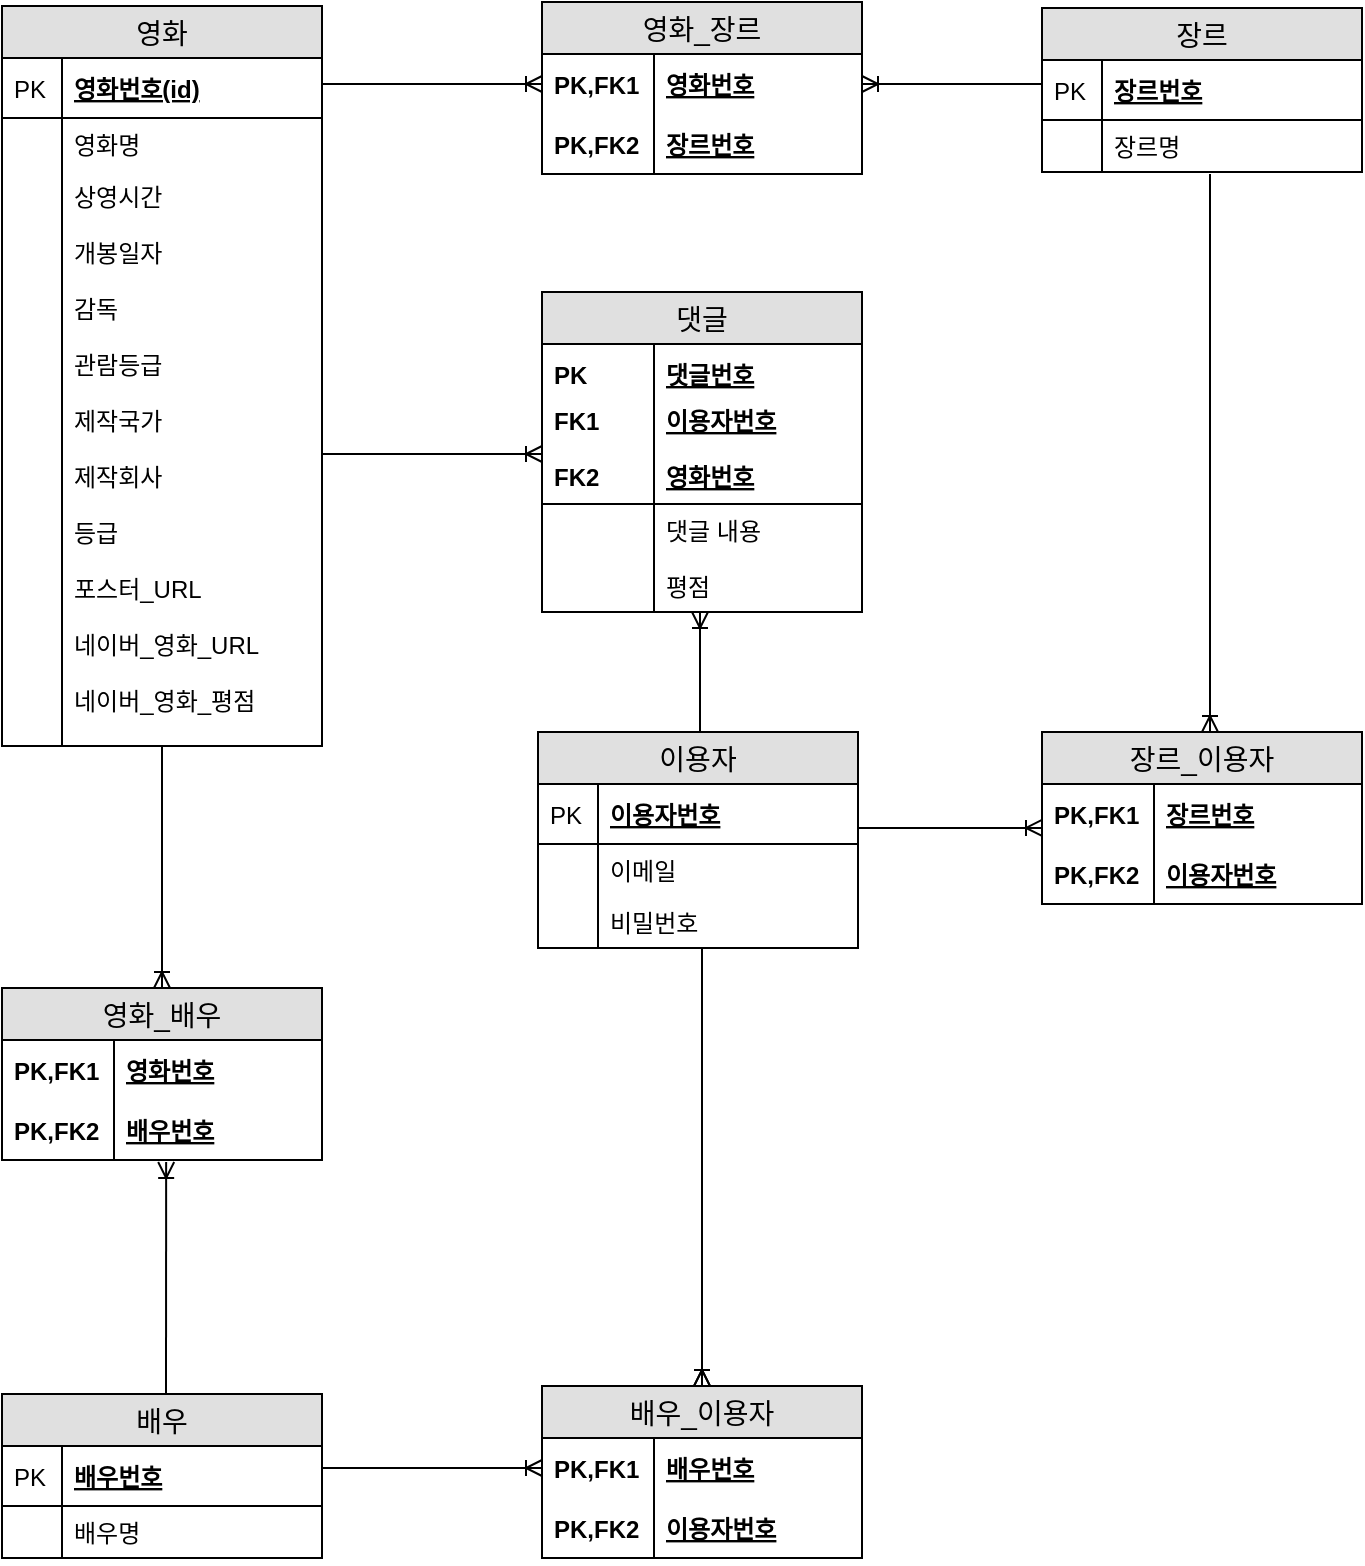 <mxfile version="10.6.7" type="device"><diagram id="ijg0aQrv9a7E0Wds8Syi" name="Page-1"><mxGraphModel dx="1394" dy="747" grid="1" gridSize="10" guides="1" tooltips="1" connect="1" arrows="1" fold="1" page="1" pageScale="1" pageWidth="827" pageHeight="1169" math="0" shadow="0"><root><mxCell id="0"/><mxCell id="1" parent="0"/><mxCell id="GobXWqSGwk4i5MLNlc8Y-6" value="영화" style="swimlane;fontStyle=0;childLayout=stackLayout;horizontal=1;startSize=26;fillColor=#e0e0e0;horizontalStack=0;resizeParent=1;resizeParentMax=0;resizeLast=0;collapsible=1;marginBottom=0;swimlaneFillColor=#ffffff;align=center;fontSize=14;" vertex="1" parent="1"><mxGeometry x="80" y="79" width="160" height="370" as="geometry"/></mxCell><mxCell id="GobXWqSGwk4i5MLNlc8Y-7" value="영화번호(id)" style="shape=partialRectangle;top=0;left=0;right=0;bottom=1;align=left;verticalAlign=middle;fillColor=none;spacingLeft=34;spacingRight=4;overflow=hidden;rotatable=0;points=[[0,0.5],[1,0.5]];portConstraint=eastwest;dropTarget=0;fontStyle=5;fontSize=12;" vertex="1" parent="GobXWqSGwk4i5MLNlc8Y-6"><mxGeometry y="26" width="160" height="30" as="geometry"/></mxCell><mxCell id="GobXWqSGwk4i5MLNlc8Y-8" value="PK" style="shape=partialRectangle;top=0;left=0;bottom=0;fillColor=none;align=left;verticalAlign=middle;spacingLeft=4;spacingRight=4;overflow=hidden;rotatable=0;points=[];portConstraint=eastwest;part=1;fontSize=12;" vertex="1" connectable="0" parent="GobXWqSGwk4i5MLNlc8Y-7"><mxGeometry width="30" height="30" as="geometry"/></mxCell><mxCell id="GobXWqSGwk4i5MLNlc8Y-9" value="영화명" style="shape=partialRectangle;top=0;left=0;right=0;bottom=0;align=left;verticalAlign=top;fillColor=none;spacingLeft=34;spacingRight=4;overflow=hidden;rotatable=0;points=[[0,0.5],[1,0.5]];portConstraint=eastwest;dropTarget=0;fontSize=12;" vertex="1" parent="GobXWqSGwk4i5MLNlc8Y-6"><mxGeometry y="56" width="160" height="26" as="geometry"/></mxCell><mxCell id="GobXWqSGwk4i5MLNlc8Y-10" value="" style="shape=partialRectangle;top=0;left=0;bottom=0;fillColor=none;align=left;verticalAlign=top;spacingLeft=4;spacingRight=4;overflow=hidden;rotatable=0;points=[];portConstraint=eastwest;part=1;fontSize=12;" vertex="1" connectable="0" parent="GobXWqSGwk4i5MLNlc8Y-9"><mxGeometry width="30" height="26" as="geometry"/></mxCell><mxCell id="GobXWqSGwk4i5MLNlc8Y-11" value="상영시간" style="shape=partialRectangle;top=0;left=0;right=0;bottom=0;align=left;verticalAlign=top;fillColor=none;spacingLeft=34;spacingRight=4;overflow=hidden;rotatable=0;points=[[0,0.5],[1,0.5]];portConstraint=eastwest;dropTarget=0;fontSize=12;" vertex="1" parent="GobXWqSGwk4i5MLNlc8Y-6"><mxGeometry y="82" width="160" height="28" as="geometry"/></mxCell><mxCell id="GobXWqSGwk4i5MLNlc8Y-12" value="" style="shape=partialRectangle;top=0;left=0;bottom=0;fillColor=none;align=left;verticalAlign=top;spacingLeft=4;spacingRight=4;overflow=hidden;rotatable=0;points=[];portConstraint=eastwest;part=1;fontSize=12;" vertex="1" connectable="0" parent="GobXWqSGwk4i5MLNlc8Y-11"><mxGeometry width="30" height="28" as="geometry"/></mxCell><mxCell id="GobXWqSGwk4i5MLNlc8Y-13" value="개봉일자&#10;" style="shape=partialRectangle;top=0;left=0;right=0;bottom=0;align=left;verticalAlign=top;fillColor=none;spacingLeft=34;spacingRight=4;overflow=hidden;rotatable=0;points=[[0,0.5],[1,0.5]];portConstraint=eastwest;dropTarget=0;fontSize=12;" vertex="1" parent="GobXWqSGwk4i5MLNlc8Y-6"><mxGeometry y="110" width="160" height="28" as="geometry"/></mxCell><mxCell id="GobXWqSGwk4i5MLNlc8Y-14" value="" style="shape=partialRectangle;top=0;left=0;bottom=0;fillColor=none;align=left;verticalAlign=top;spacingLeft=4;spacingRight=4;overflow=hidden;rotatable=0;points=[];portConstraint=eastwest;part=1;fontSize=12;" vertex="1" connectable="0" parent="GobXWqSGwk4i5MLNlc8Y-13"><mxGeometry width="30" height="28" as="geometry"/></mxCell><mxCell id="GobXWqSGwk4i5MLNlc8Y-15" value="감독&#10;&#10;관람등급&#10;&#10;제작국가&#10;&#10;제작회사&#10;&#10;등급&#10;&#10;포스터_URL&#10;&#10;네이버_영화_URL&#10;&#10;네이버_영화_평점&#10;" style="shape=partialRectangle;top=0;left=0;right=0;bottom=0;align=left;verticalAlign=top;fillColor=none;spacingLeft=34;spacingRight=4;overflow=hidden;rotatable=0;points=[[0,0.5],[1,0.5]];portConstraint=eastwest;dropTarget=0;fontSize=12;" vertex="1" parent="GobXWqSGwk4i5MLNlc8Y-6"><mxGeometry y="138" width="160" height="232" as="geometry"/></mxCell><mxCell id="GobXWqSGwk4i5MLNlc8Y-16" value="" style="shape=partialRectangle;top=0;left=0;bottom=0;fillColor=none;align=left;verticalAlign=top;spacingLeft=4;spacingRight=4;overflow=hidden;rotatable=0;points=[];portConstraint=eastwest;part=1;fontSize=12;" vertex="1" connectable="0" parent="GobXWqSGwk4i5MLNlc8Y-15"><mxGeometry width="30" height="232.0" as="geometry"/></mxCell><mxCell id="GobXWqSGwk4i5MLNlc8Y-32" value="영화_장르" style="swimlane;fontStyle=0;childLayout=stackLayout;horizontal=1;startSize=26;fillColor=#e0e0e0;horizontalStack=0;resizeParent=1;resizeParentMax=0;resizeLast=0;collapsible=1;marginBottom=0;swimlaneFillColor=#ffffff;align=center;fontSize=14;" vertex="1" parent="1"><mxGeometry x="350" y="77" width="160" height="86" as="geometry"/></mxCell><mxCell id="GobXWqSGwk4i5MLNlc8Y-33" value="영화번호" style="shape=partialRectangle;top=0;left=0;right=0;bottom=0;align=left;verticalAlign=middle;fillColor=none;spacingLeft=60;spacingRight=4;overflow=hidden;rotatable=0;points=[[0,0.5],[1,0.5]];portConstraint=eastwest;dropTarget=0;fontStyle=5;fontSize=12;" vertex="1" parent="GobXWqSGwk4i5MLNlc8Y-32"><mxGeometry y="26" width="160" height="30" as="geometry"/></mxCell><mxCell id="GobXWqSGwk4i5MLNlc8Y-34" value="PK,FK1" style="shape=partialRectangle;fontStyle=1;top=0;left=0;bottom=0;fillColor=none;align=left;verticalAlign=middle;spacingLeft=4;spacingRight=4;overflow=hidden;rotatable=0;points=[];portConstraint=eastwest;part=1;fontSize=12;" vertex="1" connectable="0" parent="GobXWqSGwk4i5MLNlc8Y-33"><mxGeometry width="56" height="30" as="geometry"/></mxCell><mxCell id="GobXWqSGwk4i5MLNlc8Y-35" value="장르번호" style="shape=partialRectangle;top=0;left=0;right=0;bottom=1;align=left;verticalAlign=middle;fillColor=none;spacingLeft=60;spacingRight=4;overflow=hidden;rotatable=0;points=[[0,0.5],[1,0.5]];portConstraint=eastwest;dropTarget=0;fontStyle=5;fontSize=12;" vertex="1" parent="GobXWqSGwk4i5MLNlc8Y-32"><mxGeometry y="56" width="160" height="30" as="geometry"/></mxCell><mxCell id="GobXWqSGwk4i5MLNlc8Y-36" value="PK,FK2" style="shape=partialRectangle;fontStyle=1;top=0;left=0;bottom=0;fillColor=none;align=left;verticalAlign=middle;spacingLeft=4;spacingRight=4;overflow=hidden;rotatable=0;points=[];portConstraint=eastwest;part=1;fontSize=12;" vertex="1" connectable="0" parent="GobXWqSGwk4i5MLNlc8Y-35"><mxGeometry width="56" height="30" as="geometry"/></mxCell><mxCell id="GobXWqSGwk4i5MLNlc8Y-39" value="장르" style="swimlane;fontStyle=0;childLayout=stackLayout;horizontal=1;startSize=26;fillColor=#e0e0e0;horizontalStack=0;resizeParent=1;resizeParentMax=0;resizeLast=0;collapsible=1;marginBottom=0;swimlaneFillColor=#ffffff;align=center;fontSize=14;" vertex="1" parent="1"><mxGeometry x="600" y="80" width="160" height="82" as="geometry"/></mxCell><mxCell id="GobXWqSGwk4i5MLNlc8Y-40" value="장르번호" style="shape=partialRectangle;top=0;left=0;right=0;bottom=1;align=left;verticalAlign=middle;fillColor=none;spacingLeft=34;spacingRight=4;overflow=hidden;rotatable=0;points=[[0,0.5],[1,0.5]];portConstraint=eastwest;dropTarget=0;fontStyle=5;fontSize=12;" vertex="1" parent="GobXWqSGwk4i5MLNlc8Y-39"><mxGeometry y="26" width="160" height="30" as="geometry"/></mxCell><mxCell id="GobXWqSGwk4i5MLNlc8Y-41" value="PK" style="shape=partialRectangle;top=0;left=0;bottom=0;fillColor=none;align=left;verticalAlign=middle;spacingLeft=4;spacingRight=4;overflow=hidden;rotatable=0;points=[];portConstraint=eastwest;part=1;fontSize=12;" vertex="1" connectable="0" parent="GobXWqSGwk4i5MLNlc8Y-40"><mxGeometry width="30" height="30" as="geometry"/></mxCell><mxCell id="GobXWqSGwk4i5MLNlc8Y-42" value="장르명" style="shape=partialRectangle;top=0;left=0;right=0;bottom=0;align=left;verticalAlign=top;fillColor=none;spacingLeft=34;spacingRight=4;overflow=hidden;rotatable=0;points=[[0,0.5],[1,0.5]];portConstraint=eastwest;dropTarget=0;fontSize=12;" vertex="1" parent="GobXWqSGwk4i5MLNlc8Y-39"><mxGeometry y="56" width="160" height="26" as="geometry"/></mxCell><mxCell id="GobXWqSGwk4i5MLNlc8Y-43" value="" style="shape=partialRectangle;top=0;left=0;bottom=0;fillColor=none;align=left;verticalAlign=top;spacingLeft=4;spacingRight=4;overflow=hidden;rotatable=0;points=[];portConstraint=eastwest;part=1;fontSize=12;" vertex="1" connectable="0" parent="GobXWqSGwk4i5MLNlc8Y-42"><mxGeometry width="30" height="26" as="geometry"/></mxCell><mxCell id="GobXWqSGwk4i5MLNlc8Y-50" value="댓글" style="swimlane;fontStyle=0;childLayout=stackLayout;horizontal=1;startSize=26;fillColor=#e0e0e0;horizontalStack=0;resizeParent=1;resizeParentMax=0;resizeLast=0;collapsible=1;marginBottom=0;swimlaneFillColor=#ffffff;align=center;fontSize=14;" vertex="1" parent="1"><mxGeometry x="350" y="222" width="160" height="160" as="geometry"/></mxCell><mxCell id="GobXWqSGwk4i5MLNlc8Y-51" value="댓글번호" style="shape=partialRectangle;top=0;left=0;right=0;bottom=0;align=left;verticalAlign=middle;fillColor=none;spacingLeft=60;spacingRight=4;overflow=hidden;rotatable=0;points=[[0,0.5],[1,0.5]];portConstraint=eastwest;dropTarget=0;fontStyle=5;fontSize=12;" vertex="1" parent="GobXWqSGwk4i5MLNlc8Y-50"><mxGeometry y="26" width="160" height="30" as="geometry"/></mxCell><mxCell id="GobXWqSGwk4i5MLNlc8Y-52" value="PK" style="shape=partialRectangle;fontStyle=1;top=0;left=0;bottom=0;fillColor=none;align=left;verticalAlign=middle;spacingLeft=4;spacingRight=4;overflow=hidden;rotatable=0;points=[];portConstraint=eastwest;part=1;fontSize=12;" vertex="1" connectable="0" parent="GobXWqSGwk4i5MLNlc8Y-51"><mxGeometry width="56" height="30" as="geometry"/></mxCell><mxCell id="GobXWqSGwk4i5MLNlc8Y-53" value="이용자번호&#10;&#10;영화번호&#10;" style="shape=partialRectangle;top=0;left=0;right=0;bottom=1;align=left;verticalAlign=middle;fillColor=none;spacingLeft=60;spacingRight=4;overflow=hidden;rotatable=0;points=[[0,0.5],[1,0.5]];portConstraint=eastwest;dropTarget=0;fontStyle=5;fontSize=12;" vertex="1" parent="GobXWqSGwk4i5MLNlc8Y-50"><mxGeometry y="56" width="160" height="50" as="geometry"/></mxCell><mxCell id="GobXWqSGwk4i5MLNlc8Y-54" value="FK1&#10;&#10;FK2&#10;" style="shape=partialRectangle;fontStyle=1;top=0;left=0;bottom=0;fillColor=none;align=left;verticalAlign=middle;spacingLeft=4;spacingRight=4;overflow=hidden;rotatable=0;points=[];portConstraint=eastwest;part=1;fontSize=12;" vertex="1" connectable="0" parent="GobXWqSGwk4i5MLNlc8Y-53"><mxGeometry width="56" height="50" as="geometry"/></mxCell><mxCell id="GobXWqSGwk4i5MLNlc8Y-55" value="댓글 내용&#10;&#10;평점&#10;" style="shape=partialRectangle;top=0;left=0;right=0;bottom=0;align=left;verticalAlign=top;fillColor=none;spacingLeft=60;spacingRight=4;overflow=hidden;rotatable=0;points=[[0,0.5],[1,0.5]];portConstraint=eastwest;dropTarget=0;fontSize=12;" vertex="1" parent="GobXWqSGwk4i5MLNlc8Y-50"><mxGeometry y="106" width="160" height="54" as="geometry"/></mxCell><mxCell id="GobXWqSGwk4i5MLNlc8Y-56" value="" style="shape=partialRectangle;top=0;left=0;bottom=0;fillColor=none;align=left;verticalAlign=top;spacingLeft=4;spacingRight=4;overflow=hidden;rotatable=0;points=[];portConstraint=eastwest;part=1;fontSize=12;" vertex="1" connectable="0" parent="GobXWqSGwk4i5MLNlc8Y-55"><mxGeometry width="56" height="54.0" as="geometry"/></mxCell><mxCell id="GobXWqSGwk4i5MLNlc8Y-57" value="이용자" style="swimlane;fontStyle=0;childLayout=stackLayout;horizontal=1;startSize=26;fillColor=#e0e0e0;horizontalStack=0;resizeParent=1;resizeParentMax=0;resizeLast=0;collapsible=1;marginBottom=0;swimlaneFillColor=#ffffff;align=center;fontSize=14;" vertex="1" parent="1"><mxGeometry x="348" y="442" width="160" height="108" as="geometry"/></mxCell><mxCell id="GobXWqSGwk4i5MLNlc8Y-58" value="이용자번호" style="shape=partialRectangle;top=0;left=0;right=0;bottom=1;align=left;verticalAlign=middle;fillColor=none;spacingLeft=34;spacingRight=4;overflow=hidden;rotatable=0;points=[[0,0.5],[1,0.5]];portConstraint=eastwest;dropTarget=0;fontStyle=5;fontSize=12;" vertex="1" parent="GobXWqSGwk4i5MLNlc8Y-57"><mxGeometry y="26" width="160" height="30" as="geometry"/></mxCell><mxCell id="GobXWqSGwk4i5MLNlc8Y-59" value="PK" style="shape=partialRectangle;top=0;left=0;bottom=0;fillColor=none;align=left;verticalAlign=middle;spacingLeft=4;spacingRight=4;overflow=hidden;rotatable=0;points=[];portConstraint=eastwest;part=1;fontSize=12;" vertex="1" connectable="0" parent="GobXWqSGwk4i5MLNlc8Y-58"><mxGeometry width="30" height="30" as="geometry"/></mxCell><mxCell id="GobXWqSGwk4i5MLNlc8Y-60" value="이메일" style="shape=partialRectangle;top=0;left=0;right=0;bottom=0;align=left;verticalAlign=top;fillColor=none;spacingLeft=34;spacingRight=4;overflow=hidden;rotatable=0;points=[[0,0.5],[1,0.5]];portConstraint=eastwest;dropTarget=0;fontSize=12;" vertex="1" parent="GobXWqSGwk4i5MLNlc8Y-57"><mxGeometry y="56" width="160" height="26" as="geometry"/></mxCell><mxCell id="GobXWqSGwk4i5MLNlc8Y-61" value="" style="shape=partialRectangle;top=0;left=0;bottom=0;fillColor=none;align=left;verticalAlign=top;spacingLeft=4;spacingRight=4;overflow=hidden;rotatable=0;points=[];portConstraint=eastwest;part=1;fontSize=12;" vertex="1" connectable="0" parent="GobXWqSGwk4i5MLNlc8Y-60"><mxGeometry width="30" height="26" as="geometry"/></mxCell><mxCell id="GobXWqSGwk4i5MLNlc8Y-62" value="비밀번호" style="shape=partialRectangle;top=0;left=0;right=0;bottom=0;align=left;verticalAlign=top;fillColor=none;spacingLeft=34;spacingRight=4;overflow=hidden;rotatable=0;points=[[0,0.5],[1,0.5]];portConstraint=eastwest;dropTarget=0;fontSize=12;" vertex="1" parent="GobXWqSGwk4i5MLNlc8Y-57"><mxGeometry y="82" width="160" height="26" as="geometry"/></mxCell><mxCell id="GobXWqSGwk4i5MLNlc8Y-63" value="" style="shape=partialRectangle;top=0;left=0;bottom=0;fillColor=none;align=left;verticalAlign=top;spacingLeft=4;spacingRight=4;overflow=hidden;rotatable=0;points=[];portConstraint=eastwest;part=1;fontSize=12;" vertex="1" connectable="0" parent="GobXWqSGwk4i5MLNlc8Y-62"><mxGeometry width="30" height="26" as="geometry"/></mxCell><mxCell id="GobXWqSGwk4i5MLNlc8Y-79" value="배우" style="swimlane;fontStyle=0;childLayout=stackLayout;horizontal=1;startSize=26;fillColor=#e0e0e0;horizontalStack=0;resizeParent=1;resizeParentMax=0;resizeLast=0;collapsible=1;marginBottom=0;swimlaneFillColor=#ffffff;align=center;fontSize=14;" vertex="1" parent="1"><mxGeometry x="80" y="773" width="160" height="82" as="geometry"/></mxCell><mxCell id="GobXWqSGwk4i5MLNlc8Y-80" value="배우번호" style="shape=partialRectangle;top=0;left=0;right=0;bottom=1;align=left;verticalAlign=middle;fillColor=none;spacingLeft=34;spacingRight=4;overflow=hidden;rotatable=0;points=[[0,0.5],[1,0.5]];portConstraint=eastwest;dropTarget=0;fontStyle=5;fontSize=12;" vertex="1" parent="GobXWqSGwk4i5MLNlc8Y-79"><mxGeometry y="26" width="160" height="30" as="geometry"/></mxCell><mxCell id="GobXWqSGwk4i5MLNlc8Y-81" value="PK" style="shape=partialRectangle;top=0;left=0;bottom=0;fillColor=none;align=left;verticalAlign=middle;spacingLeft=4;spacingRight=4;overflow=hidden;rotatable=0;points=[];portConstraint=eastwest;part=1;fontSize=12;" vertex="1" connectable="0" parent="GobXWqSGwk4i5MLNlc8Y-80"><mxGeometry width="30" height="30" as="geometry"/></mxCell><mxCell id="GobXWqSGwk4i5MLNlc8Y-82" value="배우명" style="shape=partialRectangle;top=0;left=0;right=0;bottom=0;align=left;verticalAlign=top;fillColor=none;spacingLeft=34;spacingRight=4;overflow=hidden;rotatable=0;points=[[0,0.5],[1,0.5]];portConstraint=eastwest;dropTarget=0;fontSize=12;" vertex="1" parent="GobXWqSGwk4i5MLNlc8Y-79"><mxGeometry y="56" width="160" height="26" as="geometry"/></mxCell><mxCell id="GobXWqSGwk4i5MLNlc8Y-83" value="" style="shape=partialRectangle;top=0;left=0;bottom=0;fillColor=none;align=left;verticalAlign=top;spacingLeft=4;spacingRight=4;overflow=hidden;rotatable=0;points=[];portConstraint=eastwest;part=1;fontSize=12;" vertex="1" connectable="0" parent="GobXWqSGwk4i5MLNlc8Y-82"><mxGeometry width="30" height="26" as="geometry"/></mxCell><mxCell id="GobXWqSGwk4i5MLNlc8Y-84" value="영화_배우" style="swimlane;fontStyle=0;childLayout=stackLayout;horizontal=1;startSize=26;fillColor=#e0e0e0;horizontalStack=0;resizeParent=1;resizeParentMax=0;resizeLast=0;collapsible=1;marginBottom=0;swimlaneFillColor=#ffffff;align=center;fontSize=14;" vertex="1" parent="1"><mxGeometry x="80" y="570" width="160" height="86" as="geometry"/></mxCell><mxCell id="GobXWqSGwk4i5MLNlc8Y-111" value="" style="fontSize=12;html=1;endArrow=ERoneToMany;strokeWidth=1;endSize=6;startSize=6;jumpSize=5;rounded=0;entryX=0.5;entryY=0;entryDx=0;entryDy=0;" edge="1" parent="GobXWqSGwk4i5MLNlc8Y-84" target="GobXWqSGwk4i5MLNlc8Y-84"><mxGeometry width="100" height="100" relative="1" as="geometry"><mxPoint x="80" y="-121" as="sourcePoint"/><mxPoint x="80" y="98" as="targetPoint"/></mxGeometry></mxCell><mxCell id="GobXWqSGwk4i5MLNlc8Y-85" value="영화번호" style="shape=partialRectangle;top=0;left=0;right=0;bottom=0;align=left;verticalAlign=middle;fillColor=none;spacingLeft=60;spacingRight=4;overflow=hidden;rotatable=0;points=[[0,0.5],[1,0.5]];portConstraint=eastwest;dropTarget=0;fontStyle=5;fontSize=12;" vertex="1" parent="GobXWqSGwk4i5MLNlc8Y-84"><mxGeometry y="26" width="160" height="30" as="geometry"/></mxCell><mxCell id="GobXWqSGwk4i5MLNlc8Y-86" value="PK,FK1" style="shape=partialRectangle;fontStyle=1;top=0;left=0;bottom=0;fillColor=none;align=left;verticalAlign=middle;spacingLeft=4;spacingRight=4;overflow=hidden;rotatable=0;points=[];portConstraint=eastwest;part=1;fontSize=12;" vertex="1" connectable="0" parent="GobXWqSGwk4i5MLNlc8Y-85"><mxGeometry width="56" height="30" as="geometry"/></mxCell><mxCell id="GobXWqSGwk4i5MLNlc8Y-87" value="배우번호" style="shape=partialRectangle;top=0;left=0;right=0;bottom=1;align=left;verticalAlign=middle;fillColor=none;spacingLeft=60;spacingRight=4;overflow=hidden;rotatable=0;points=[[0,0.5],[1,0.5]];portConstraint=eastwest;dropTarget=0;fontStyle=5;fontSize=12;" vertex="1" parent="GobXWqSGwk4i5MLNlc8Y-84"><mxGeometry y="56" width="160" height="30" as="geometry"/></mxCell><mxCell id="GobXWqSGwk4i5MLNlc8Y-88" value="PK,FK2" style="shape=partialRectangle;fontStyle=1;top=0;left=0;bottom=0;fillColor=none;align=left;verticalAlign=middle;spacingLeft=4;spacingRight=4;overflow=hidden;rotatable=0;points=[];portConstraint=eastwest;part=1;fontSize=12;" vertex="1" connectable="0" parent="GobXWqSGwk4i5MLNlc8Y-87"><mxGeometry width="56" height="30" as="geometry"/></mxCell><mxCell id="GobXWqSGwk4i5MLNlc8Y-89" value="배우_이용자" style="swimlane;fontStyle=0;childLayout=stackLayout;horizontal=1;startSize=26;fillColor=#e0e0e0;horizontalStack=0;resizeParent=1;resizeParentMax=0;resizeLast=0;collapsible=1;marginBottom=0;swimlaneFillColor=#ffffff;align=center;fontSize=14;" vertex="1" parent="1"><mxGeometry x="350" y="769" width="160" height="86" as="geometry"/></mxCell><mxCell id="GobXWqSGwk4i5MLNlc8Y-90" value="배우번호" style="shape=partialRectangle;top=0;left=0;right=0;bottom=0;align=left;verticalAlign=middle;fillColor=none;spacingLeft=60;spacingRight=4;overflow=hidden;rotatable=0;points=[[0,0.5],[1,0.5]];portConstraint=eastwest;dropTarget=0;fontStyle=5;fontSize=12;" vertex="1" parent="GobXWqSGwk4i5MLNlc8Y-89"><mxGeometry y="26" width="160" height="30" as="geometry"/></mxCell><mxCell id="GobXWqSGwk4i5MLNlc8Y-91" value="PK,FK1" style="shape=partialRectangle;fontStyle=1;top=0;left=0;bottom=0;fillColor=none;align=left;verticalAlign=middle;spacingLeft=4;spacingRight=4;overflow=hidden;rotatable=0;points=[];portConstraint=eastwest;part=1;fontSize=12;" vertex="1" connectable="0" parent="GobXWqSGwk4i5MLNlc8Y-90"><mxGeometry width="56" height="30" as="geometry"/></mxCell><mxCell id="GobXWqSGwk4i5MLNlc8Y-92" value="이용자번호" style="shape=partialRectangle;top=0;left=0;right=0;bottom=1;align=left;verticalAlign=middle;fillColor=none;spacingLeft=60;spacingRight=4;overflow=hidden;rotatable=0;points=[[0,0.5],[1,0.5]];portConstraint=eastwest;dropTarget=0;fontStyle=5;fontSize=12;" vertex="1" parent="GobXWqSGwk4i5MLNlc8Y-89"><mxGeometry y="56" width="160" height="30" as="geometry"/></mxCell><mxCell id="GobXWqSGwk4i5MLNlc8Y-93" value="PK,FK2" style="shape=partialRectangle;fontStyle=1;top=0;left=0;bottom=0;fillColor=none;align=left;verticalAlign=middle;spacingLeft=4;spacingRight=4;overflow=hidden;rotatable=0;points=[];portConstraint=eastwest;part=1;fontSize=12;" vertex="1" connectable="0" parent="GobXWqSGwk4i5MLNlc8Y-92"><mxGeometry width="56" height="30" as="geometry"/></mxCell><mxCell id="GobXWqSGwk4i5MLNlc8Y-94" value="장르_이용자" style="swimlane;fontStyle=0;childLayout=stackLayout;horizontal=1;startSize=26;fillColor=#e0e0e0;horizontalStack=0;resizeParent=1;resizeParentMax=0;resizeLast=0;collapsible=1;marginBottom=0;swimlaneFillColor=#ffffff;align=center;fontSize=14;" vertex="1" parent="1"><mxGeometry x="600" y="442" width="160" height="86" as="geometry"/></mxCell><mxCell id="GobXWqSGwk4i5MLNlc8Y-95" value="장르번호" style="shape=partialRectangle;top=0;left=0;right=0;bottom=0;align=left;verticalAlign=middle;fillColor=none;spacingLeft=60;spacingRight=4;overflow=hidden;rotatable=0;points=[[0,0.5],[1,0.5]];portConstraint=eastwest;dropTarget=0;fontStyle=5;fontSize=12;" vertex="1" parent="GobXWqSGwk4i5MLNlc8Y-94"><mxGeometry y="26" width="160" height="30" as="geometry"/></mxCell><mxCell id="GobXWqSGwk4i5MLNlc8Y-96" value="PK,FK1" style="shape=partialRectangle;fontStyle=1;top=0;left=0;bottom=0;fillColor=none;align=left;verticalAlign=middle;spacingLeft=4;spacingRight=4;overflow=hidden;rotatable=0;points=[];portConstraint=eastwest;part=1;fontSize=12;" vertex="1" connectable="0" parent="GobXWqSGwk4i5MLNlc8Y-95"><mxGeometry width="56" height="30" as="geometry"/></mxCell><mxCell id="GobXWqSGwk4i5MLNlc8Y-97" value="이용자번호" style="shape=partialRectangle;top=0;left=0;right=0;bottom=1;align=left;verticalAlign=middle;fillColor=none;spacingLeft=60;spacingRight=4;overflow=hidden;rotatable=0;points=[[0,0.5],[1,0.5]];portConstraint=eastwest;dropTarget=0;fontStyle=5;fontSize=12;" vertex="1" parent="GobXWqSGwk4i5MLNlc8Y-94"><mxGeometry y="56" width="160" height="30" as="geometry"/></mxCell><mxCell id="GobXWqSGwk4i5MLNlc8Y-98" value="PK,FK2" style="shape=partialRectangle;fontStyle=1;top=0;left=0;bottom=0;fillColor=none;align=left;verticalAlign=middle;spacingLeft=4;spacingRight=4;overflow=hidden;rotatable=0;points=[];portConstraint=eastwest;part=1;fontSize=12;" vertex="1" connectable="0" parent="GobXWqSGwk4i5MLNlc8Y-97"><mxGeometry width="56" height="30" as="geometry"/></mxCell><mxCell id="GobXWqSGwk4i5MLNlc8Y-105" value="" style="edgeStyle=entityRelationEdgeStyle;fontSize=12;html=1;endArrow=ERoneToMany;" edge="1" parent="1" target="GobXWqSGwk4i5MLNlc8Y-90"><mxGeometry width="100" height="100" relative="1" as="geometry"><mxPoint x="240" y="810" as="sourcePoint"/><mxPoint x="330" y="814" as="targetPoint"/></mxGeometry></mxCell><mxCell id="GobXWqSGwk4i5MLNlc8Y-106" value="" style="fontSize=12;html=1;endArrow=ERoneToMany;" edge="1" parent="1" target="GobXWqSGwk4i5MLNlc8Y-89"><mxGeometry width="100" height="100" relative="1" as="geometry"><mxPoint x="430" y="550" as="sourcePoint"/><mxPoint x="440" y="641" as="targetPoint"/></mxGeometry></mxCell><mxCell id="GobXWqSGwk4i5MLNlc8Y-107" value="" style="fontSize=12;html=1;endArrow=ERoneToMany;strokeWidth=1;endSize=6;startSize=6;jumpSize=5;rounded=0;" edge="1" parent="1" target="GobXWqSGwk4i5MLNlc8Y-89"><mxGeometry width="100" height="100" relative="1" as="geometry"><mxPoint x="430" y="550" as="sourcePoint"/><mxPoint x="430" y="769" as="targetPoint"/></mxGeometry></mxCell><mxCell id="GobXWqSGwk4i5MLNlc8Y-108" value="" style="fontSize=12;html=1;endArrow=ERoneToMany;entryX=0;entryY=0.733;entryDx=0;entryDy=0;entryPerimeter=0;" edge="1" parent="1" target="GobXWqSGwk4i5MLNlc8Y-95"><mxGeometry width="100" height="100" relative="1" as="geometry"><mxPoint x="508" y="490" as="sourcePoint"/><mxPoint x="615" y="498" as="targetPoint"/></mxGeometry></mxCell><mxCell id="GobXWqSGwk4i5MLNlc8Y-109" value="" style="fontSize=12;html=1;endArrow=ERoneToMany;strokeWidth=1;endSize=6;startSize=6;jumpSize=5;rounded=0;entryX=0.563;entryY=0.023;entryDx=0;entryDy=0;entryPerimeter=0;" edge="1" parent="1"><mxGeometry width="100" height="100" relative="1" as="geometry"><mxPoint x="684" y="163" as="sourcePoint"/><mxPoint x="684" y="442" as="targetPoint"/></mxGeometry></mxCell><mxCell id="GobXWqSGwk4i5MLNlc8Y-113" value="" style="fontSize=12;html=1;endArrow=ERoneToMany;strokeWidth=1;endSize=6;startSize=6;jumpSize=5;rounded=0;entryX=0.513;entryY=1.033;entryDx=0;entryDy=0;entryPerimeter=0;" edge="1" parent="1" target="GobXWqSGwk4i5MLNlc8Y-87"><mxGeometry width="100" height="100" relative="1" as="geometry"><mxPoint x="162" y="773" as="sourcePoint"/><mxPoint x="159" y="660" as="targetPoint"/></mxGeometry></mxCell><mxCell id="GobXWqSGwk4i5MLNlc8Y-114" value="" style="fontSize=12;html=1;endArrow=ERoneToMany;entryX=0;entryY=0.5;entryDx=0;entryDy=0;" edge="1" parent="1" target="GobXWqSGwk4i5MLNlc8Y-33"><mxGeometry width="100" height="100" relative="1" as="geometry"><mxPoint x="240" y="118" as="sourcePoint"/><mxPoint x="332" y="119" as="targetPoint"/></mxGeometry></mxCell><mxCell id="GobXWqSGwk4i5MLNlc8Y-115" value="" style="fontSize=12;html=1;endArrow=ERoneToMany;entryX=1;entryY=0.5;entryDx=0;entryDy=0;" edge="1" parent="1" target="GobXWqSGwk4i5MLNlc8Y-33"><mxGeometry width="100" height="100" relative="1" as="geometry"><mxPoint x="600" y="118" as="sourcePoint"/><mxPoint x="360" y="128" as="targetPoint"/></mxGeometry></mxCell><mxCell id="GobXWqSGwk4i5MLNlc8Y-116" value="" style="fontSize=12;html=1;endArrow=ERoneToMany;entryX=0;entryY=0.5;entryDx=0;entryDy=0;" edge="1" parent="1"><mxGeometry width="100" height="100" relative="1" as="geometry"><mxPoint x="240" y="303" as="sourcePoint"/><mxPoint x="350" y="303" as="targetPoint"/></mxGeometry></mxCell><mxCell id="GobXWqSGwk4i5MLNlc8Y-118" value="" style="fontSize=12;html=1;endArrow=ERoneToMany;strokeWidth=1;endSize=6;startSize=6;jumpSize=5;rounded=0;" edge="1" parent="1"><mxGeometry width="100" height="100" relative="1" as="geometry"><mxPoint x="429" y="442" as="sourcePoint"/><mxPoint x="429" y="382" as="targetPoint"/></mxGeometry></mxCell></root></mxGraphModel></diagram></mxfile>